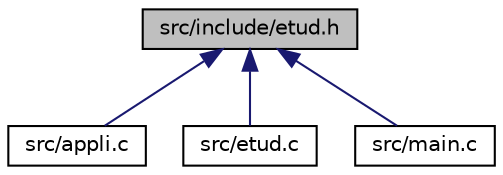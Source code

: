 digraph "src/include/etud.h"
{
  edge [fontname="Helvetica",fontsize="10",labelfontname="Helvetica",labelfontsize="10"];
  node [fontname="Helvetica",fontsize="10",shape=record];
  Node2 [label="src/include/etud.h",height=0.2,width=0.4,color="black", fillcolor="grey75", style="filled", fontcolor="black"];
  Node2 -> Node3 [dir="back",color="midnightblue",fontsize="10",style="solid"];
  Node3 [label="src/appli.c",height=0.2,width=0.4,color="black", fillcolor="white", style="filled",URL="$appli_8c.html"];
  Node2 -> Node4 [dir="back",color="midnightblue",fontsize="10",style="solid"];
  Node4 [label="src/etud.c",height=0.2,width=0.4,color="black", fillcolor="white", style="filled",URL="$etud_8c.html"];
  Node2 -> Node5 [dir="back",color="midnightblue",fontsize="10",style="solid"];
  Node5 [label="src/main.c",height=0.2,width=0.4,color="black", fillcolor="white", style="filled",URL="$main_8c.html"];
}
